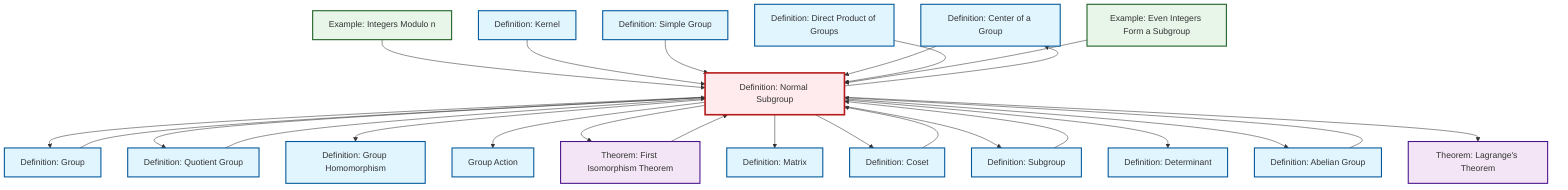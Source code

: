 graph TD
    classDef definition fill:#e1f5fe,stroke:#01579b,stroke-width:2px
    classDef theorem fill:#f3e5f5,stroke:#4a148c,stroke-width:2px
    classDef axiom fill:#fff3e0,stroke:#e65100,stroke-width:2px
    classDef example fill:#e8f5e9,stroke:#1b5e20,stroke-width:2px
    classDef current fill:#ffebee,stroke:#b71c1c,stroke-width:3px
    def-center-of-group["Definition: Center of a Group"]:::definition
    def-abelian-group["Definition: Abelian Group"]:::definition
    def-normal-subgroup["Definition: Normal Subgroup"]:::definition
    def-group["Definition: Group"]:::definition
    def-subgroup["Definition: Subgroup"]:::definition
    thm-first-isomorphism["Theorem: First Isomorphism Theorem"]:::theorem
    def-direct-product["Definition: Direct Product of Groups"]:::definition
    ex-quotient-integers-mod-n["Example: Integers Modulo n"]:::example
    def-quotient-group["Definition: Quotient Group"]:::definition
    def-simple-group["Definition: Simple Group"]:::definition
    def-determinant["Definition: Determinant"]:::definition
    def-homomorphism["Definition: Group Homomorphism"]:::definition
    def-coset["Definition: Coset"]:::definition
    ex-even-integers-subgroup["Example: Even Integers Form a Subgroup"]:::example
    def-kernel["Definition: Kernel"]:::definition
    def-group-action["Group Action"]:::definition
    thm-lagrange["Theorem: Lagrange's Theorem"]:::theorem
    def-matrix["Definition: Matrix"]:::definition
    def-normal-subgroup --> def-center-of-group
    ex-quotient-integers-mod-n --> def-normal-subgroup
    def-normal-subgroup --> def-group
    thm-first-isomorphism --> def-normal-subgroup
    def-kernel --> def-normal-subgroup
    def-normal-subgroup --> def-quotient-group
    def-normal-subgroup --> def-homomorphism
    def-simple-group --> def-normal-subgroup
    def-center-of-group --> def-normal-subgroup
    def-normal-subgroup --> def-group-action
    def-quotient-group --> def-normal-subgroup
    def-abelian-group --> def-normal-subgroup
    def-normal-subgroup --> thm-first-isomorphism
    def-coset --> def-normal-subgroup
    def-direct-product --> def-normal-subgroup
    def-normal-subgroup --> def-matrix
    def-normal-subgroup --> def-coset
    def-normal-subgroup --> def-subgroup
    ex-even-integers-subgroup --> def-normal-subgroup
    def-subgroup --> def-normal-subgroup
    def-normal-subgroup --> def-determinant
    def-normal-subgroup --> def-abelian-group
    def-normal-subgroup --> thm-lagrange
    def-group --> def-normal-subgroup
    class def-normal-subgroup current